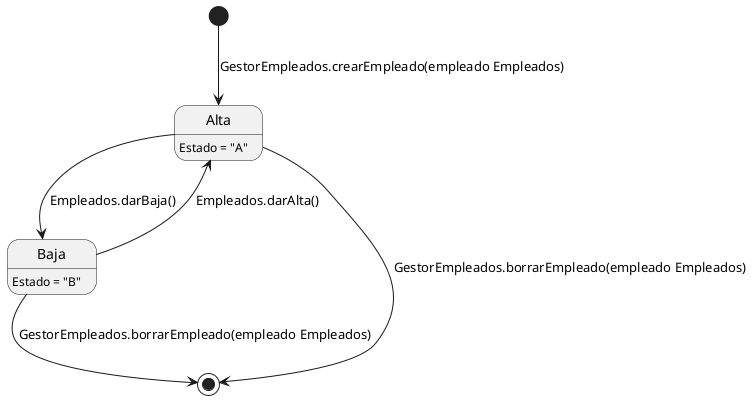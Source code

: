 @startuml empleados
Alta: Estado = "A"
Baja: Estado = "B"

top to bottom direction
[*] --> Alta: GestorEmpleados.crearEmpleado(empleado Empleados)
Alta --> [*]: GestorEmpleados.borrarEmpleado(empleado Empleados)
Baja --> [*]: GestorEmpleados.borrarEmpleado(empleado Empleados)
Alta --> Baja: Empleados.darBaja()
Baja --> Alta: Empleados.darAlta()

@enduml

@startuml tareas
Pendiente: Estado = "P"
EnProceso: Estado = "E"
Finalizada: Estado = "F"
Pausada: Estado = "S"
Cancelada: Estado = "C"
Verificada: Estado = "V"


[*] --> Pendiente: LineasProducto.crearTarea(tarea Tareas)
Pendiente --> [*]: LineasProducto.borrarTarea(tarea Tareas)
Cancelada --> [*]: LineasProducto.borrarTarea(tarea Tareas)
Pendiente --> EnProceso: Tareas.ejecutar()
EnProceso --> Cancelada: Tareas.cancelar()
EnProceso --> Finalizada: Tareas.finalizar()
EnProceso --> Pausada: Tareas.pausar()
Finalizada --> EnProceso: Tareas.reanudar()
Pausada --> EnProceso: Tareas.reanudar()
Pausada --> Cancelada: Tareas.cancelar()
Cancelada --> EnProceso: Tareas.reanudar()
Finalizada --> Cancelada: Tareas.cancelar()
Finalizada --> Verificada: Tareas.verificar()
Verificada --> EnProceso: Tareas.reanudar()

@enduml

@startuml lineasProducto
Pendiente: Estado = "P"
Cancelada: Estado = "C"
NoUtilizada: Estado = "N"
Utilizada: Estado = "U"
PendienteDeProduccion: Estado = "F " AND
PendienteDeProduccion:(this.\ntieneTareas() OR\n this.\ntodasTareasPendientes())
EnProduccion: Estado = "F" AND
EnProduccion: NOT this.\ntodasTareasPendientes()
Verificada: Estado = "V"
Reservada: Estado = "R"
Reservada: Venta tiene saldo
PendienteDeEntrega: Estado = "R"
PendienteDeEntrega: (IdRemito != null AND\n LineasVenta.dameVenta().obtenerSaldo() == 0 AND\n NOT this.dameRemito().estaCancelado()) OR\n NOT this.dameRemito().asociadoAVenta()
'Hicimos que estado = D para simplicidad en la busqueda.
Entregada: Estado = "D" 

top to bottom direction
[*] --> Pendiente: Presupuestos.\ncrearLineaPresupuesto(lp LineaPresupuesto)
[*] --> Pendiente: Ventas.\ncrearLineaVenta(lv LineasVenta)
[*] --> PendienteDeEntrega: Remitos.\ncrearLineaRemito(lr LineasRemito)
Pendiente --> [*]: Ventas.\nborrarLineaVenta(lv LineasVenta)
Pendiente --> [*]: Presupuestos.\nborrarLineaPresupuesto(lp LineaPresupuesto)
[*] --> PendienteDeProduccion: OrdenesProduccion.\ncrearLineaOrdenProduccion(lOP LineasOrdenProduccion)
PendienteDeProduccion --> [*]: OrdenesProduccion.\nborrarLineaOrdenProduccion(lOP LineasOrdenProduccion)
Pendiente --> Utilizada: GestorPresupuestos.\ntransformarPresupuestosEnVenta(presupuestos List<Presupuestos>)
Utilizada --> Pendiente: GestorVentas.\nborrarVenta(venta Ventas)
Pendiente --> NoUtilizada: GestorPresupuestos.\ntransformarPresupuestosEnVenta(presupuestos List<Presupuestos>)
NoUtilizada --> Pendiente: GestorVentas.\nborrarVenta(venta Ventas)
Utilizada --> NoUtilizada: Ventas.\nborrarLineaVenta(lv LineasVenta)
Pendiente --> Cancelada: LineasVenta.\ncancelar()
Pendiente --> PendienteDeProduccion: Ventas.\ngenerarOrdenProduccion(lv List<LineasVenta>)
Pendiente --> Reservada: Ventas.\ngenerarRemito(lv List<LineasVenta>)
Reservada --> Pendiente: Remitos.\ncancelar()
PendienteDeProduccion --> Cancelada: LineaOrdenProduccion.\ncancelar()
PendienteDeProduccion --> Cancelada: LineasVenta.\ncancelar()
PendienteDeProduccion --> Cancelada: LineasOrdenProduccion.\ncancelar()
PendienteDeProduccion --> EnProduccion: Tarea.\nejecutar()
EnProduccion --> Cancelada: LineaOrdenProduccion.\ncancelar()
EnProduccion --> Cancelada: LineasVenta.\ncancelar()
Reservada --> Cancelada: LineasVenta.\ncancelar()
EnProduccion --> Reservada: LineasProducto.\nverificar()
EnProduccion --> Verificada: LineasProducto.\nverificar()
Reservada --> PendienteDeEntrega: Ventas.\ncrearComprobante()
PendienteDeEntrega --> Entregada: Remitos.\nentregar()
PendienteDeEntrega --> [*]: Remitos.\nborrarLineaRemito(lr LineasRemito)
Entregada --> Cancelada: LineasVenta.\ncancelar()

@enduml

@startuml presupuestos

EnCreacion: Estado = "E"
Creado: Estado = "C"
Vendido: Estado = "V"
Expirado: Estado = "C" AND
Expirado: this.estaExpirado()

[*] --> EnCreacion: GestorPresupuestos.\ncrearPresupuesto\n(p Presupuestos)
EnCreacion --> Creado: this.\npasarACreado()
Creado --> Vendido: GestorPresupuestos.\ntransformarPresupuestosEnVenta\n(presupuestos List<Presupuestos>)
Creado --> Expirado
Vendido --> Creado: GestorVentas.\nborrarVenta\n(venta Ventas)
EnCreacion --> [*]: GestorPresupuestos.\nborrarPresupuesto\n(p Presupuestos)
Creado --> [*]: GestorPresupuestos.\nborrarPresupuesto\n(p Presupuestos)

@enduml

@startuml ventas
top to bottom direction

EnCreacion: Estado = "E"
EnRevision: Estado = "R"
Cancelada: (Estado = "C" OR\n Estado = "R") AND
Cancelada: this.todasLineasCanceladas()
Pendiente: Estado = "C"
Entregada: Estado = "C" AND
Entregada: this.todasLineasNoCanceladasEntregadas()

[*] --> EnCreacion: GestorVentas.\ncrearVenta\n(venta Ventas)
[*] --> EnCreacion: GestorPresupuestos.\ntransformarPresupuestosEnVenta\n(presupuestos List<Presupuestos>)
EnCreacion --> [*]: GestorPresupuestos.\nborrarPresupuesto\n(p Presupuestos)
EnCreacion -> EnRevision: this.\nchequearPrecios()
EnCreacion --> Pendiente: this.\nchequearPrecios()
EnRevision --> Cancelada
EnRevision --> Pendiente: this.\nrevisar()
Pendiente --> Cancelada
Pendiente --> Entregada

@enduml

@startuml ordenesProduccion
EnCreacion: Estado = "E"
Pendiente: Estado = "C"
Pendiente: Todas las lineas de producto no canceladas, no verificadas y no entregadas estan pendiente de produccion
EnProduccion: Estado = "C"
EnProduccion: Al menos una linea esta en produccion
Verificada: Estado = "C"
Verificada: Todas las lineas de producto no canceladas estan verificadas o entregadas
Cancelada: Estado = "C"
Cancelada: Todas las lineas de producto se encuentran canceladas

[*]--> EnCreacion: Desde Ventas
[*]--> EnCreacion: GestorOrdenesProduccion.crearOrdenProduccion(op OrdenesProduccion)
EnCreacion --> [*]: GestorOrdenesProduccion.borrarOrdenProduccion(op OrdenesProduccion)
EnCreacion -->Pendiente
Pendiente --> EnProduccion
Pendiente --> Cancelada
EnProduccion --> Verificada
@enduml

@startuml remitos
left to right direction

EnCreacion: Estado = "E"
Creado: Estado = "C"
Entregado: Estado = "C"
Entregado: FechaEntrega != null
Cancelado: Estado = "B"

[*] --> EnCreacion: GestorRemitos.crearRemito(remito Remitos)
[*] --> EnCreacion: Ventas.generarRemito()
EnCreacion --> Creado
Creado --> Entregado: Remitos.entregar()
Cancelado --> Creado: Remitos.descancelar()
Creado --> Cancelado: Remitos.cancelar()
EnCreacion --> [*]: GestorRemitos.borrarRemito(remito Remitos)
Creado --> [*]: GestorRemitos.borrarRemito(remito Remitos)

@enduml